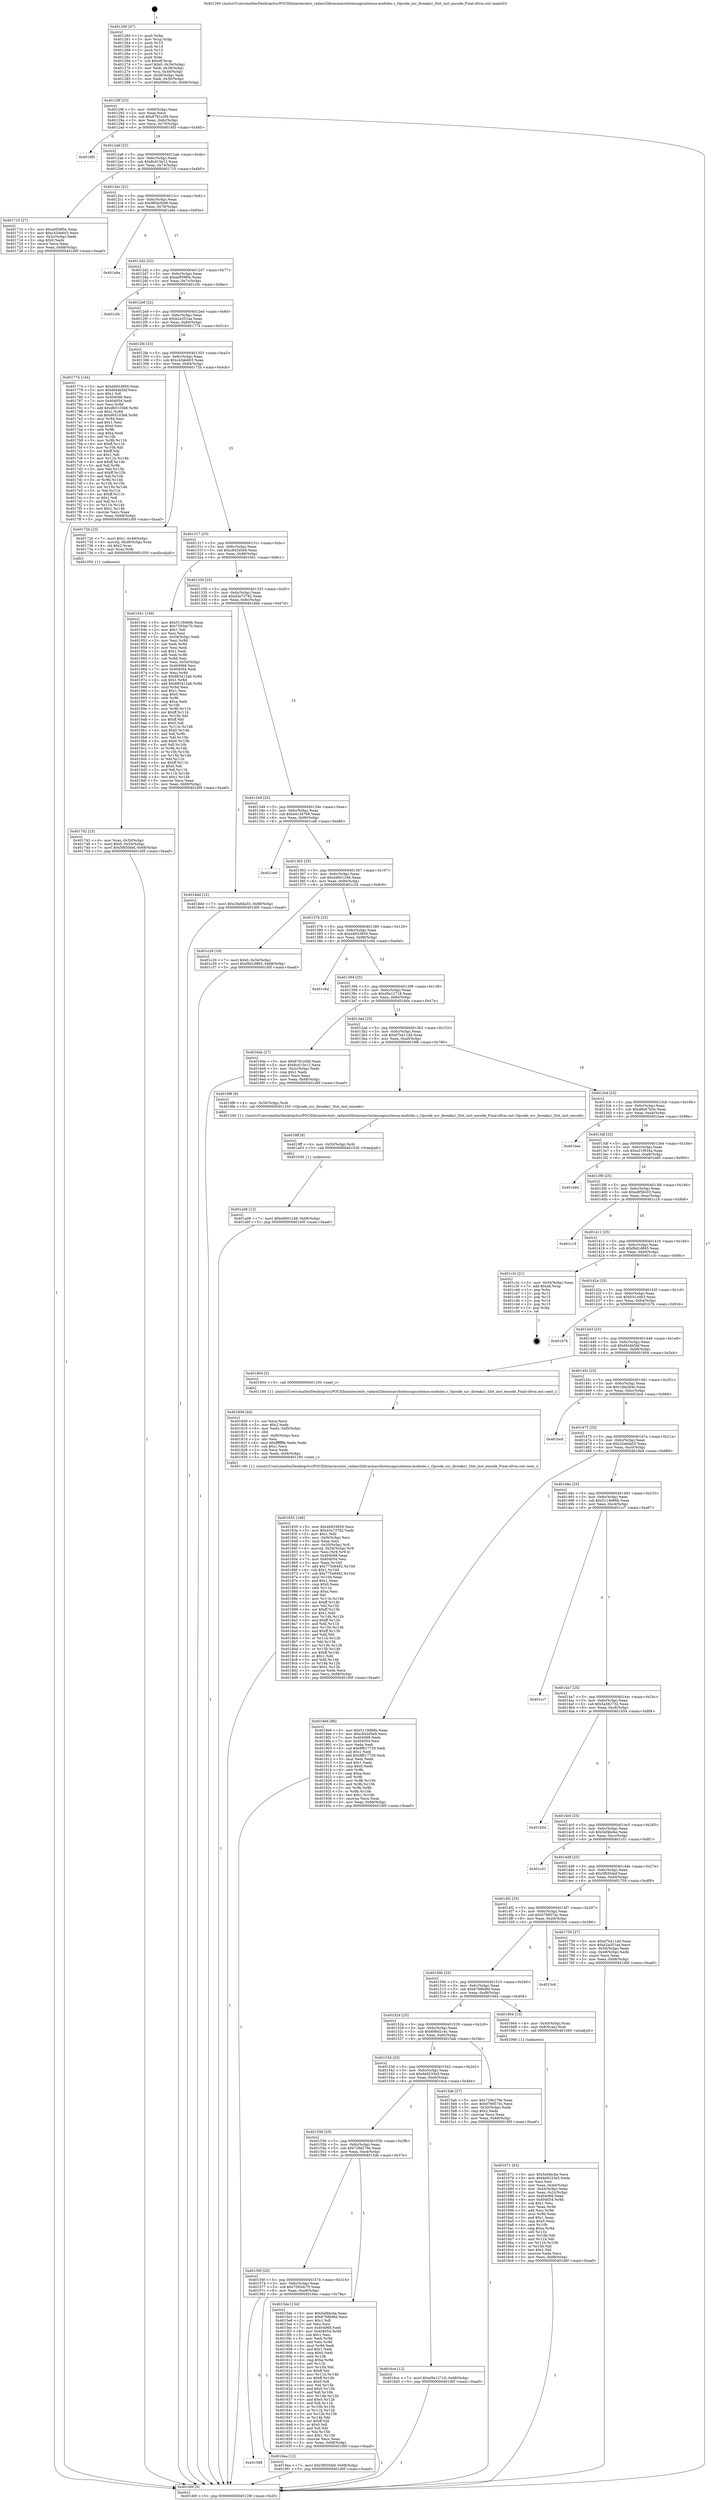 digraph "0x401260" {
  label = "0x401260 (/mnt/c/Users/mathe/Desktop/tcc/POCII/binaries/extr_radare2librasmarchxtensagnuxtensa-modules.c_Opcode_xsr_ibreaka1_Slot_inst_encode_Final-ollvm.out::main(0))"
  labelloc = "t"
  node[shape=record]

  Entry [label="",width=0.3,height=0.3,shape=circle,fillcolor=black,style=filled]
  "0x40128f" [label="{
     0x40128f [23]\l
     | [instrs]\l
     &nbsp;&nbsp;0x40128f \<+3\>: mov -0x68(%rbp),%eax\l
     &nbsp;&nbsp;0x401292 \<+2\>: mov %eax,%ecx\l
     &nbsp;&nbsp;0x401294 \<+6\>: sub $0x8781e3fd,%ecx\l
     &nbsp;&nbsp;0x40129a \<+3\>: mov %eax,-0x6c(%rbp)\l
     &nbsp;&nbsp;0x40129d \<+3\>: mov %ecx,-0x70(%rbp)\l
     &nbsp;&nbsp;0x4012a0 \<+6\>: je 00000000004016f5 \<main+0x495\>\l
  }"]
  "0x4016f5" [label="{
     0x4016f5\l
  }", style=dashed]
  "0x4012a6" [label="{
     0x4012a6 [22]\l
     | [instrs]\l
     &nbsp;&nbsp;0x4012a6 \<+5\>: jmp 00000000004012ab \<main+0x4b\>\l
     &nbsp;&nbsp;0x4012ab \<+3\>: mov -0x6c(%rbp),%eax\l
     &nbsp;&nbsp;0x4012ae \<+5\>: sub $0x8cd15e12,%eax\l
     &nbsp;&nbsp;0x4012b3 \<+3\>: mov %eax,-0x74(%rbp)\l
     &nbsp;&nbsp;0x4012b6 \<+6\>: je 0000000000401710 \<main+0x4b0\>\l
  }"]
  Exit [label="",width=0.3,height=0.3,shape=circle,fillcolor=black,style=filled,peripheries=2]
  "0x401710" [label="{
     0x401710 [27]\l
     | [instrs]\l
     &nbsp;&nbsp;0x401710 \<+5\>: mov $0xa0f39f0e,%eax\l
     &nbsp;&nbsp;0x401715 \<+5\>: mov $0xc43de603,%ecx\l
     &nbsp;&nbsp;0x40171a \<+3\>: mov -0x2c(%rbp),%edx\l
     &nbsp;&nbsp;0x40171d \<+3\>: cmp $0x0,%edx\l
     &nbsp;&nbsp;0x401720 \<+3\>: cmove %ecx,%eax\l
     &nbsp;&nbsp;0x401723 \<+3\>: mov %eax,-0x68(%rbp)\l
     &nbsp;&nbsp;0x401726 \<+5\>: jmp 0000000000401d0f \<main+0xaaf\>\l
  }"]
  "0x4012bc" [label="{
     0x4012bc [22]\l
     | [instrs]\l
     &nbsp;&nbsp;0x4012bc \<+5\>: jmp 00000000004012c1 \<main+0x61\>\l
     &nbsp;&nbsp;0x4012c1 \<+3\>: mov -0x6c(%rbp),%eax\l
     &nbsp;&nbsp;0x4012c4 \<+5\>: sub $0x960a50d8,%eax\l
     &nbsp;&nbsp;0x4012c9 \<+3\>: mov %eax,-0x78(%rbp)\l
     &nbsp;&nbsp;0x4012cc \<+6\>: je 0000000000401a9a \<main+0x83a\>\l
  }"]
  "0x401a08" [label="{
     0x401a08 [12]\l
     | [instrs]\l
     &nbsp;&nbsp;0x401a08 \<+7\>: movl $0xd4601248,-0x68(%rbp)\l
     &nbsp;&nbsp;0x401a0f \<+5\>: jmp 0000000000401d0f \<main+0xaaf\>\l
  }"]
  "0x401a9a" [label="{
     0x401a9a\l
  }", style=dashed]
  "0x4012d2" [label="{
     0x4012d2 [22]\l
     | [instrs]\l
     &nbsp;&nbsp;0x4012d2 \<+5\>: jmp 00000000004012d7 \<main+0x77\>\l
     &nbsp;&nbsp;0x4012d7 \<+3\>: mov -0x6c(%rbp),%eax\l
     &nbsp;&nbsp;0x4012da \<+5\>: sub $0xa0f39f0e,%eax\l
     &nbsp;&nbsp;0x4012df \<+3\>: mov %eax,-0x7c(%rbp)\l
     &nbsp;&nbsp;0x4012e2 \<+6\>: je 0000000000401c0c \<main+0x9ac\>\l
  }"]
  "0x4019ff" [label="{
     0x4019ff [9]\l
     | [instrs]\l
     &nbsp;&nbsp;0x4019ff \<+4\>: mov -0x50(%rbp),%rdi\l
     &nbsp;&nbsp;0x401a03 \<+5\>: call 0000000000401030 \<free@plt\>\l
     | [calls]\l
     &nbsp;&nbsp;0x401030 \{1\} (unknown)\l
  }"]
  "0x401c0c" [label="{
     0x401c0c\l
  }", style=dashed]
  "0x4012e8" [label="{
     0x4012e8 [22]\l
     | [instrs]\l
     &nbsp;&nbsp;0x4012e8 \<+5\>: jmp 00000000004012ed \<main+0x8d\>\l
     &nbsp;&nbsp;0x4012ed \<+3\>: mov -0x6c(%rbp),%eax\l
     &nbsp;&nbsp;0x4012f0 \<+5\>: sub $0xb2a351aa,%eax\l
     &nbsp;&nbsp;0x4012f5 \<+3\>: mov %eax,-0x80(%rbp)\l
     &nbsp;&nbsp;0x4012f8 \<+6\>: je 0000000000401774 \<main+0x514\>\l
  }"]
  "0x401588" [label="{
     0x401588\l
  }", style=dashed]
  "0x401774" [label="{
     0x401774 [144]\l
     | [instrs]\l
     &nbsp;&nbsp;0x401774 \<+5\>: mov $0xd4933859,%eax\l
     &nbsp;&nbsp;0x401779 \<+5\>: mov $0xfd44b5bf,%ecx\l
     &nbsp;&nbsp;0x40177e \<+2\>: mov $0x1,%dl\l
     &nbsp;&nbsp;0x401780 \<+7\>: mov 0x404068,%esi\l
     &nbsp;&nbsp;0x401787 \<+7\>: mov 0x404054,%edi\l
     &nbsp;&nbsp;0x40178e \<+3\>: mov %esi,%r8d\l
     &nbsp;&nbsp;0x401791 \<+7\>: add $0xd65103b6,%r8d\l
     &nbsp;&nbsp;0x401798 \<+4\>: sub $0x1,%r8d\l
     &nbsp;&nbsp;0x40179c \<+7\>: sub $0xd65103b6,%r8d\l
     &nbsp;&nbsp;0x4017a3 \<+4\>: imul %r8d,%esi\l
     &nbsp;&nbsp;0x4017a7 \<+3\>: and $0x1,%esi\l
     &nbsp;&nbsp;0x4017aa \<+3\>: cmp $0x0,%esi\l
     &nbsp;&nbsp;0x4017ad \<+4\>: sete %r9b\l
     &nbsp;&nbsp;0x4017b1 \<+3\>: cmp $0xa,%edi\l
     &nbsp;&nbsp;0x4017b4 \<+4\>: setl %r10b\l
     &nbsp;&nbsp;0x4017b8 \<+3\>: mov %r9b,%r11b\l
     &nbsp;&nbsp;0x4017bb \<+4\>: xor $0xff,%r11b\l
     &nbsp;&nbsp;0x4017bf \<+3\>: mov %r10b,%bl\l
     &nbsp;&nbsp;0x4017c2 \<+3\>: xor $0xff,%bl\l
     &nbsp;&nbsp;0x4017c5 \<+3\>: xor $0x1,%dl\l
     &nbsp;&nbsp;0x4017c8 \<+3\>: mov %r11b,%r14b\l
     &nbsp;&nbsp;0x4017cb \<+4\>: and $0xff,%r14b\l
     &nbsp;&nbsp;0x4017cf \<+3\>: and %dl,%r9b\l
     &nbsp;&nbsp;0x4017d2 \<+3\>: mov %bl,%r15b\l
     &nbsp;&nbsp;0x4017d5 \<+4\>: and $0xff,%r15b\l
     &nbsp;&nbsp;0x4017d9 \<+3\>: and %dl,%r10b\l
     &nbsp;&nbsp;0x4017dc \<+3\>: or %r9b,%r14b\l
     &nbsp;&nbsp;0x4017df \<+3\>: or %r10b,%r15b\l
     &nbsp;&nbsp;0x4017e2 \<+3\>: xor %r15b,%r14b\l
     &nbsp;&nbsp;0x4017e5 \<+3\>: or %bl,%r11b\l
     &nbsp;&nbsp;0x4017e8 \<+4\>: xor $0xff,%r11b\l
     &nbsp;&nbsp;0x4017ec \<+3\>: or $0x1,%dl\l
     &nbsp;&nbsp;0x4017ef \<+3\>: and %dl,%r11b\l
     &nbsp;&nbsp;0x4017f2 \<+3\>: or %r11b,%r14b\l
     &nbsp;&nbsp;0x4017f5 \<+4\>: test $0x1,%r14b\l
     &nbsp;&nbsp;0x4017f9 \<+3\>: cmovne %ecx,%eax\l
     &nbsp;&nbsp;0x4017fc \<+3\>: mov %eax,-0x68(%rbp)\l
     &nbsp;&nbsp;0x4017ff \<+5\>: jmp 0000000000401d0f \<main+0xaaf\>\l
  }"]
  "0x4012fe" [label="{
     0x4012fe [25]\l
     | [instrs]\l
     &nbsp;&nbsp;0x4012fe \<+5\>: jmp 0000000000401303 \<main+0xa3\>\l
     &nbsp;&nbsp;0x401303 \<+3\>: mov -0x6c(%rbp),%eax\l
     &nbsp;&nbsp;0x401306 \<+5\>: sub $0xc43de603,%eax\l
     &nbsp;&nbsp;0x40130b \<+6\>: mov %eax,-0x84(%rbp)\l
     &nbsp;&nbsp;0x401311 \<+6\>: je 000000000040172b \<main+0x4cb\>\l
  }"]
  "0x4019ea" [label="{
     0x4019ea [12]\l
     | [instrs]\l
     &nbsp;&nbsp;0x4019ea \<+7\>: movl $0x5f650def,-0x68(%rbp)\l
     &nbsp;&nbsp;0x4019f1 \<+5\>: jmp 0000000000401d0f \<main+0xaaf\>\l
  }"]
  "0x40172b" [label="{
     0x40172b [23]\l
     | [instrs]\l
     &nbsp;&nbsp;0x40172b \<+7\>: movl $0x1,-0x48(%rbp)\l
     &nbsp;&nbsp;0x401732 \<+4\>: movslq -0x48(%rbp),%rax\l
     &nbsp;&nbsp;0x401736 \<+4\>: shl $0x2,%rax\l
     &nbsp;&nbsp;0x40173a \<+3\>: mov %rax,%rdi\l
     &nbsp;&nbsp;0x40173d \<+5\>: call 0000000000401050 \<malloc@plt\>\l
     | [calls]\l
     &nbsp;&nbsp;0x401050 \{1\} (unknown)\l
  }"]
  "0x401317" [label="{
     0x401317 [25]\l
     | [instrs]\l
     &nbsp;&nbsp;0x401317 \<+5\>: jmp 000000000040131c \<main+0xbc\>\l
     &nbsp;&nbsp;0x40131c \<+3\>: mov -0x6c(%rbp),%eax\l
     &nbsp;&nbsp;0x40131f \<+5\>: sub $0xc842d5e9,%eax\l
     &nbsp;&nbsp;0x401324 \<+6\>: mov %eax,-0x88(%rbp)\l
     &nbsp;&nbsp;0x40132a \<+6\>: je 0000000000401941 \<main+0x6e1\>\l
  }"]
  "0x401835" [label="{
     0x401835 [168]\l
     | [instrs]\l
     &nbsp;&nbsp;0x401835 \<+5\>: mov $0xd4933859,%ecx\l
     &nbsp;&nbsp;0x40183a \<+5\>: mov $0xd3a73782,%edx\l
     &nbsp;&nbsp;0x40183f \<+3\>: mov $0x1,%dil\l
     &nbsp;&nbsp;0x401842 \<+6\>: mov -0xf4(%rbp),%esi\l
     &nbsp;&nbsp;0x401848 \<+3\>: imul %eax,%esi\l
     &nbsp;&nbsp;0x40184b \<+4\>: mov -0x50(%rbp),%r8\l
     &nbsp;&nbsp;0x40184f \<+4\>: movslq -0x54(%rbp),%r9\l
     &nbsp;&nbsp;0x401853 \<+4\>: mov %esi,(%r8,%r9,4)\l
     &nbsp;&nbsp;0x401857 \<+7\>: mov 0x404068,%eax\l
     &nbsp;&nbsp;0x40185e \<+7\>: mov 0x404054,%esi\l
     &nbsp;&nbsp;0x401865 \<+3\>: mov %eax,%r10d\l
     &nbsp;&nbsp;0x401868 \<+7\>: add $0x775e8492,%r10d\l
     &nbsp;&nbsp;0x40186f \<+4\>: sub $0x1,%r10d\l
     &nbsp;&nbsp;0x401873 \<+7\>: sub $0x775e8492,%r10d\l
     &nbsp;&nbsp;0x40187a \<+4\>: imul %r10d,%eax\l
     &nbsp;&nbsp;0x40187e \<+3\>: and $0x1,%eax\l
     &nbsp;&nbsp;0x401881 \<+3\>: cmp $0x0,%eax\l
     &nbsp;&nbsp;0x401884 \<+4\>: sete %r11b\l
     &nbsp;&nbsp;0x401888 \<+3\>: cmp $0xa,%esi\l
     &nbsp;&nbsp;0x40188b \<+3\>: setl %bl\l
     &nbsp;&nbsp;0x40188e \<+3\>: mov %r11b,%r14b\l
     &nbsp;&nbsp;0x401891 \<+4\>: xor $0xff,%r14b\l
     &nbsp;&nbsp;0x401895 \<+3\>: mov %bl,%r15b\l
     &nbsp;&nbsp;0x401898 \<+4\>: xor $0xff,%r15b\l
     &nbsp;&nbsp;0x40189c \<+4\>: xor $0x1,%dil\l
     &nbsp;&nbsp;0x4018a0 \<+3\>: mov %r14b,%r12b\l
     &nbsp;&nbsp;0x4018a3 \<+4\>: and $0xff,%r12b\l
     &nbsp;&nbsp;0x4018a7 \<+3\>: and %dil,%r11b\l
     &nbsp;&nbsp;0x4018aa \<+3\>: mov %r15b,%r13b\l
     &nbsp;&nbsp;0x4018ad \<+4\>: and $0xff,%r13b\l
     &nbsp;&nbsp;0x4018b1 \<+3\>: and %dil,%bl\l
     &nbsp;&nbsp;0x4018b4 \<+3\>: or %r11b,%r12b\l
     &nbsp;&nbsp;0x4018b7 \<+3\>: or %bl,%r13b\l
     &nbsp;&nbsp;0x4018ba \<+3\>: xor %r13b,%r12b\l
     &nbsp;&nbsp;0x4018bd \<+3\>: or %r15b,%r14b\l
     &nbsp;&nbsp;0x4018c0 \<+4\>: xor $0xff,%r14b\l
     &nbsp;&nbsp;0x4018c4 \<+4\>: or $0x1,%dil\l
     &nbsp;&nbsp;0x4018c8 \<+3\>: and %dil,%r14b\l
     &nbsp;&nbsp;0x4018cb \<+3\>: or %r14b,%r12b\l
     &nbsp;&nbsp;0x4018ce \<+4\>: test $0x1,%r12b\l
     &nbsp;&nbsp;0x4018d2 \<+3\>: cmovne %edx,%ecx\l
     &nbsp;&nbsp;0x4018d5 \<+3\>: mov %ecx,-0x68(%rbp)\l
     &nbsp;&nbsp;0x4018d8 \<+5\>: jmp 0000000000401d0f \<main+0xaaf\>\l
  }"]
  "0x401941" [label="{
     0x401941 [169]\l
     | [instrs]\l
     &nbsp;&nbsp;0x401941 \<+5\>: mov $0x5119d66b,%eax\l
     &nbsp;&nbsp;0x401946 \<+5\>: mov $0x7593dc70,%ecx\l
     &nbsp;&nbsp;0x40194b \<+2\>: mov $0x1,%dl\l
     &nbsp;&nbsp;0x40194d \<+2\>: xor %esi,%esi\l
     &nbsp;&nbsp;0x40194f \<+3\>: mov -0x54(%rbp),%edi\l
     &nbsp;&nbsp;0x401952 \<+3\>: mov %esi,%r8d\l
     &nbsp;&nbsp;0x401955 \<+3\>: sub %edi,%r8d\l
     &nbsp;&nbsp;0x401958 \<+2\>: mov %esi,%edi\l
     &nbsp;&nbsp;0x40195a \<+3\>: sub $0x1,%edi\l
     &nbsp;&nbsp;0x40195d \<+3\>: add %edi,%r8d\l
     &nbsp;&nbsp;0x401960 \<+3\>: sub %r8d,%esi\l
     &nbsp;&nbsp;0x401963 \<+3\>: mov %esi,-0x54(%rbp)\l
     &nbsp;&nbsp;0x401966 \<+7\>: mov 0x404068,%esi\l
     &nbsp;&nbsp;0x40196d \<+7\>: mov 0x404054,%edi\l
     &nbsp;&nbsp;0x401974 \<+3\>: mov %esi,%r8d\l
     &nbsp;&nbsp;0x401977 \<+7\>: sub $0x883412a6,%r8d\l
     &nbsp;&nbsp;0x40197e \<+4\>: sub $0x1,%r8d\l
     &nbsp;&nbsp;0x401982 \<+7\>: add $0x883412a6,%r8d\l
     &nbsp;&nbsp;0x401989 \<+4\>: imul %r8d,%esi\l
     &nbsp;&nbsp;0x40198d \<+3\>: and $0x1,%esi\l
     &nbsp;&nbsp;0x401990 \<+3\>: cmp $0x0,%esi\l
     &nbsp;&nbsp;0x401993 \<+4\>: sete %r9b\l
     &nbsp;&nbsp;0x401997 \<+3\>: cmp $0xa,%edi\l
     &nbsp;&nbsp;0x40199a \<+4\>: setl %r10b\l
     &nbsp;&nbsp;0x40199e \<+3\>: mov %r9b,%r11b\l
     &nbsp;&nbsp;0x4019a1 \<+4\>: xor $0xff,%r11b\l
     &nbsp;&nbsp;0x4019a5 \<+3\>: mov %r10b,%bl\l
     &nbsp;&nbsp;0x4019a8 \<+3\>: xor $0xff,%bl\l
     &nbsp;&nbsp;0x4019ab \<+3\>: xor $0x0,%dl\l
     &nbsp;&nbsp;0x4019ae \<+3\>: mov %r11b,%r14b\l
     &nbsp;&nbsp;0x4019b1 \<+4\>: and $0x0,%r14b\l
     &nbsp;&nbsp;0x4019b5 \<+3\>: and %dl,%r9b\l
     &nbsp;&nbsp;0x4019b8 \<+3\>: mov %bl,%r15b\l
     &nbsp;&nbsp;0x4019bb \<+4\>: and $0x0,%r15b\l
     &nbsp;&nbsp;0x4019bf \<+3\>: and %dl,%r10b\l
     &nbsp;&nbsp;0x4019c2 \<+3\>: or %r9b,%r14b\l
     &nbsp;&nbsp;0x4019c5 \<+3\>: or %r10b,%r15b\l
     &nbsp;&nbsp;0x4019c8 \<+3\>: xor %r15b,%r14b\l
     &nbsp;&nbsp;0x4019cb \<+3\>: or %bl,%r11b\l
     &nbsp;&nbsp;0x4019ce \<+4\>: xor $0xff,%r11b\l
     &nbsp;&nbsp;0x4019d2 \<+3\>: or $0x0,%dl\l
     &nbsp;&nbsp;0x4019d5 \<+3\>: and %dl,%r11b\l
     &nbsp;&nbsp;0x4019d8 \<+3\>: or %r11b,%r14b\l
     &nbsp;&nbsp;0x4019db \<+4\>: test $0x1,%r14b\l
     &nbsp;&nbsp;0x4019df \<+3\>: cmovne %ecx,%eax\l
     &nbsp;&nbsp;0x4019e2 \<+3\>: mov %eax,-0x68(%rbp)\l
     &nbsp;&nbsp;0x4019e5 \<+5\>: jmp 0000000000401d0f \<main+0xaaf\>\l
  }"]
  "0x401330" [label="{
     0x401330 [25]\l
     | [instrs]\l
     &nbsp;&nbsp;0x401330 \<+5\>: jmp 0000000000401335 \<main+0xd5\>\l
     &nbsp;&nbsp;0x401335 \<+3\>: mov -0x6c(%rbp),%eax\l
     &nbsp;&nbsp;0x401338 \<+5\>: sub $0xd3a73782,%eax\l
     &nbsp;&nbsp;0x40133d \<+6\>: mov %eax,-0x8c(%rbp)\l
     &nbsp;&nbsp;0x401343 \<+6\>: je 00000000004018dd \<main+0x67d\>\l
  }"]
  "0x401809" [label="{
     0x401809 [44]\l
     | [instrs]\l
     &nbsp;&nbsp;0x401809 \<+2\>: xor %ecx,%ecx\l
     &nbsp;&nbsp;0x40180b \<+5\>: mov $0x2,%edx\l
     &nbsp;&nbsp;0x401810 \<+6\>: mov %edx,-0xf0(%rbp)\l
     &nbsp;&nbsp;0x401816 \<+1\>: cltd\l
     &nbsp;&nbsp;0x401817 \<+6\>: mov -0xf0(%rbp),%esi\l
     &nbsp;&nbsp;0x40181d \<+2\>: idiv %esi\l
     &nbsp;&nbsp;0x40181f \<+6\>: imul $0xfffffffe,%edx,%edx\l
     &nbsp;&nbsp;0x401825 \<+3\>: sub $0x1,%ecx\l
     &nbsp;&nbsp;0x401828 \<+2\>: sub %ecx,%edx\l
     &nbsp;&nbsp;0x40182a \<+6\>: mov %edx,-0xf4(%rbp)\l
     &nbsp;&nbsp;0x401830 \<+5\>: call 0000000000401160 \<next_i\>\l
     | [calls]\l
     &nbsp;&nbsp;0x401160 \{1\} (/mnt/c/Users/mathe/Desktop/tcc/POCII/binaries/extr_radare2librasmarchxtensagnuxtensa-modules.c_Opcode_xsr_ibreaka1_Slot_inst_encode_Final-ollvm.out::next_i)\l
  }"]
  "0x4018dd" [label="{
     0x4018dd [12]\l
     | [instrs]\l
     &nbsp;&nbsp;0x4018dd \<+7\>: movl $0x20a6da55,-0x68(%rbp)\l
     &nbsp;&nbsp;0x4018e4 \<+5\>: jmp 0000000000401d0f \<main+0xaaf\>\l
  }"]
  "0x401349" [label="{
     0x401349 [25]\l
     | [instrs]\l
     &nbsp;&nbsp;0x401349 \<+5\>: jmp 000000000040134e \<main+0xee\>\l
     &nbsp;&nbsp;0x40134e \<+3\>: mov -0x6c(%rbp),%eax\l
     &nbsp;&nbsp;0x401351 \<+5\>: sub $0xd4104768,%eax\l
     &nbsp;&nbsp;0x401356 \<+6\>: mov %eax,-0x90(%rbp)\l
     &nbsp;&nbsp;0x40135c \<+6\>: je 0000000000401ce6 \<main+0xa86\>\l
  }"]
  "0x401742" [label="{
     0x401742 [23]\l
     | [instrs]\l
     &nbsp;&nbsp;0x401742 \<+4\>: mov %rax,-0x50(%rbp)\l
     &nbsp;&nbsp;0x401746 \<+7\>: movl $0x0,-0x54(%rbp)\l
     &nbsp;&nbsp;0x40174d \<+7\>: movl $0x5f650def,-0x68(%rbp)\l
     &nbsp;&nbsp;0x401754 \<+5\>: jmp 0000000000401d0f \<main+0xaaf\>\l
  }"]
  "0x401ce6" [label="{
     0x401ce6\l
  }", style=dashed]
  "0x401362" [label="{
     0x401362 [25]\l
     | [instrs]\l
     &nbsp;&nbsp;0x401362 \<+5\>: jmp 0000000000401367 \<main+0x107\>\l
     &nbsp;&nbsp;0x401367 \<+3\>: mov -0x6c(%rbp),%eax\l
     &nbsp;&nbsp;0x40136a \<+5\>: sub $0xd4601248,%eax\l
     &nbsp;&nbsp;0x40136f \<+6\>: mov %eax,-0x94(%rbp)\l
     &nbsp;&nbsp;0x401375 \<+6\>: je 0000000000401c29 \<main+0x9c9\>\l
  }"]
  "0x401671" [label="{
     0x401671 [93]\l
     | [instrs]\l
     &nbsp;&nbsp;0x401671 \<+5\>: mov $0x5ef4bcbe,%ecx\l
     &nbsp;&nbsp;0x401676 \<+5\>: mov $0x6e9233e5,%edx\l
     &nbsp;&nbsp;0x40167b \<+2\>: xor %esi,%esi\l
     &nbsp;&nbsp;0x40167d \<+3\>: mov %eax,-0x44(%rbp)\l
     &nbsp;&nbsp;0x401680 \<+3\>: mov -0x44(%rbp),%eax\l
     &nbsp;&nbsp;0x401683 \<+3\>: mov %eax,-0x2c(%rbp)\l
     &nbsp;&nbsp;0x401686 \<+7\>: mov 0x404068,%eax\l
     &nbsp;&nbsp;0x40168d \<+8\>: mov 0x404054,%r8d\l
     &nbsp;&nbsp;0x401695 \<+3\>: sub $0x1,%esi\l
     &nbsp;&nbsp;0x401698 \<+3\>: mov %eax,%r9d\l
     &nbsp;&nbsp;0x40169b \<+3\>: add %esi,%r9d\l
     &nbsp;&nbsp;0x40169e \<+4\>: imul %r9d,%eax\l
     &nbsp;&nbsp;0x4016a2 \<+3\>: and $0x1,%eax\l
     &nbsp;&nbsp;0x4016a5 \<+3\>: cmp $0x0,%eax\l
     &nbsp;&nbsp;0x4016a8 \<+4\>: sete %r10b\l
     &nbsp;&nbsp;0x4016ac \<+4\>: cmp $0xa,%r8d\l
     &nbsp;&nbsp;0x4016b0 \<+4\>: setl %r11b\l
     &nbsp;&nbsp;0x4016b4 \<+3\>: mov %r10b,%bl\l
     &nbsp;&nbsp;0x4016b7 \<+3\>: and %r11b,%bl\l
     &nbsp;&nbsp;0x4016ba \<+3\>: xor %r11b,%r10b\l
     &nbsp;&nbsp;0x4016bd \<+3\>: or %r10b,%bl\l
     &nbsp;&nbsp;0x4016c0 \<+3\>: test $0x1,%bl\l
     &nbsp;&nbsp;0x4016c3 \<+3\>: cmovne %edx,%ecx\l
     &nbsp;&nbsp;0x4016c6 \<+3\>: mov %ecx,-0x68(%rbp)\l
     &nbsp;&nbsp;0x4016c9 \<+5\>: jmp 0000000000401d0f \<main+0xaaf\>\l
  }"]
  "0x401c29" [label="{
     0x401c29 [19]\l
     | [instrs]\l
     &nbsp;&nbsp;0x401c29 \<+7\>: movl $0x0,-0x34(%rbp)\l
     &nbsp;&nbsp;0x401c30 \<+7\>: movl $0xf9d1d865,-0x68(%rbp)\l
     &nbsp;&nbsp;0x401c37 \<+5\>: jmp 0000000000401d0f \<main+0xaaf\>\l
  }"]
  "0x40137b" [label="{
     0x40137b [25]\l
     | [instrs]\l
     &nbsp;&nbsp;0x40137b \<+5\>: jmp 0000000000401380 \<main+0x120\>\l
     &nbsp;&nbsp;0x401380 \<+3\>: mov -0x6c(%rbp),%eax\l
     &nbsp;&nbsp;0x401383 \<+5\>: sub $0xd4933859,%eax\l
     &nbsp;&nbsp;0x401388 \<+6\>: mov %eax,-0x98(%rbp)\l
     &nbsp;&nbsp;0x40138e \<+6\>: je 0000000000401c6d \<main+0xa0d\>\l
  }"]
  "0x40156f" [label="{
     0x40156f [25]\l
     | [instrs]\l
     &nbsp;&nbsp;0x40156f \<+5\>: jmp 0000000000401574 \<main+0x314\>\l
     &nbsp;&nbsp;0x401574 \<+3\>: mov -0x6c(%rbp),%eax\l
     &nbsp;&nbsp;0x401577 \<+5\>: sub $0x7593dc70,%eax\l
     &nbsp;&nbsp;0x40157c \<+6\>: mov %eax,-0xe8(%rbp)\l
     &nbsp;&nbsp;0x401582 \<+6\>: je 00000000004019ea \<main+0x78a\>\l
  }"]
  "0x401c6d" [label="{
     0x401c6d\l
  }", style=dashed]
  "0x401394" [label="{
     0x401394 [25]\l
     | [instrs]\l
     &nbsp;&nbsp;0x401394 \<+5\>: jmp 0000000000401399 \<main+0x139\>\l
     &nbsp;&nbsp;0x401399 \<+3\>: mov -0x6c(%rbp),%eax\l
     &nbsp;&nbsp;0x40139c \<+5\>: sub $0xd5e12718,%eax\l
     &nbsp;&nbsp;0x4013a1 \<+6\>: mov %eax,-0x9c(%rbp)\l
     &nbsp;&nbsp;0x4013a7 \<+6\>: je 00000000004016da \<main+0x47a\>\l
  }"]
  "0x4015de" [label="{
     0x4015de [134]\l
     | [instrs]\l
     &nbsp;&nbsp;0x4015de \<+5\>: mov $0x5ef4bcbe,%eax\l
     &nbsp;&nbsp;0x4015e3 \<+5\>: mov $0x6788b9fd,%ecx\l
     &nbsp;&nbsp;0x4015e8 \<+2\>: mov $0x1,%dl\l
     &nbsp;&nbsp;0x4015ea \<+2\>: xor %esi,%esi\l
     &nbsp;&nbsp;0x4015ec \<+7\>: mov 0x404068,%edi\l
     &nbsp;&nbsp;0x4015f3 \<+8\>: mov 0x404054,%r8d\l
     &nbsp;&nbsp;0x4015fb \<+3\>: sub $0x1,%esi\l
     &nbsp;&nbsp;0x4015fe \<+3\>: mov %edi,%r9d\l
     &nbsp;&nbsp;0x401601 \<+3\>: add %esi,%r9d\l
     &nbsp;&nbsp;0x401604 \<+4\>: imul %r9d,%edi\l
     &nbsp;&nbsp;0x401608 \<+3\>: and $0x1,%edi\l
     &nbsp;&nbsp;0x40160b \<+3\>: cmp $0x0,%edi\l
     &nbsp;&nbsp;0x40160e \<+4\>: sete %r10b\l
     &nbsp;&nbsp;0x401612 \<+4\>: cmp $0xa,%r8d\l
     &nbsp;&nbsp;0x401616 \<+4\>: setl %r11b\l
     &nbsp;&nbsp;0x40161a \<+3\>: mov %r10b,%bl\l
     &nbsp;&nbsp;0x40161d \<+3\>: xor $0xff,%bl\l
     &nbsp;&nbsp;0x401620 \<+3\>: mov %r11b,%r14b\l
     &nbsp;&nbsp;0x401623 \<+4\>: xor $0xff,%r14b\l
     &nbsp;&nbsp;0x401627 \<+3\>: xor $0x0,%dl\l
     &nbsp;&nbsp;0x40162a \<+3\>: mov %bl,%r15b\l
     &nbsp;&nbsp;0x40162d \<+4\>: and $0x0,%r15b\l
     &nbsp;&nbsp;0x401631 \<+3\>: and %dl,%r10b\l
     &nbsp;&nbsp;0x401634 \<+3\>: mov %r14b,%r12b\l
     &nbsp;&nbsp;0x401637 \<+4\>: and $0x0,%r12b\l
     &nbsp;&nbsp;0x40163b \<+3\>: and %dl,%r11b\l
     &nbsp;&nbsp;0x40163e \<+3\>: or %r10b,%r15b\l
     &nbsp;&nbsp;0x401641 \<+3\>: or %r11b,%r12b\l
     &nbsp;&nbsp;0x401644 \<+3\>: xor %r12b,%r15b\l
     &nbsp;&nbsp;0x401647 \<+3\>: or %r14b,%bl\l
     &nbsp;&nbsp;0x40164a \<+3\>: xor $0xff,%bl\l
     &nbsp;&nbsp;0x40164d \<+3\>: or $0x0,%dl\l
     &nbsp;&nbsp;0x401650 \<+2\>: and %dl,%bl\l
     &nbsp;&nbsp;0x401652 \<+3\>: or %bl,%r15b\l
     &nbsp;&nbsp;0x401655 \<+4\>: test $0x1,%r15b\l
     &nbsp;&nbsp;0x401659 \<+3\>: cmovne %ecx,%eax\l
     &nbsp;&nbsp;0x40165c \<+3\>: mov %eax,-0x68(%rbp)\l
     &nbsp;&nbsp;0x40165f \<+5\>: jmp 0000000000401d0f \<main+0xaaf\>\l
  }"]
  "0x4016da" [label="{
     0x4016da [27]\l
     | [instrs]\l
     &nbsp;&nbsp;0x4016da \<+5\>: mov $0x8781e3fd,%eax\l
     &nbsp;&nbsp;0x4016df \<+5\>: mov $0x8cd15e12,%ecx\l
     &nbsp;&nbsp;0x4016e4 \<+3\>: mov -0x2c(%rbp),%edx\l
     &nbsp;&nbsp;0x4016e7 \<+3\>: cmp $0x1,%edx\l
     &nbsp;&nbsp;0x4016ea \<+3\>: cmovl %ecx,%eax\l
     &nbsp;&nbsp;0x4016ed \<+3\>: mov %eax,-0x68(%rbp)\l
     &nbsp;&nbsp;0x4016f0 \<+5\>: jmp 0000000000401d0f \<main+0xaaf\>\l
  }"]
  "0x4013ad" [label="{
     0x4013ad [25]\l
     | [instrs]\l
     &nbsp;&nbsp;0x4013ad \<+5\>: jmp 00000000004013b2 \<main+0x152\>\l
     &nbsp;&nbsp;0x4013b2 \<+3\>: mov -0x6c(%rbp),%eax\l
     &nbsp;&nbsp;0x4013b5 \<+5\>: sub $0xd7b411dd,%eax\l
     &nbsp;&nbsp;0x4013ba \<+6\>: mov %eax,-0xa0(%rbp)\l
     &nbsp;&nbsp;0x4013c0 \<+6\>: je 00000000004019f6 \<main+0x796\>\l
  }"]
  "0x401556" [label="{
     0x401556 [25]\l
     | [instrs]\l
     &nbsp;&nbsp;0x401556 \<+5\>: jmp 000000000040155b \<main+0x2fb\>\l
     &nbsp;&nbsp;0x40155b \<+3\>: mov -0x6c(%rbp),%eax\l
     &nbsp;&nbsp;0x40155e \<+5\>: sub $0x729e279e,%eax\l
     &nbsp;&nbsp;0x401563 \<+6\>: mov %eax,-0xe4(%rbp)\l
     &nbsp;&nbsp;0x401569 \<+6\>: je 00000000004015de \<main+0x37e\>\l
  }"]
  "0x4019f6" [label="{
     0x4019f6 [9]\l
     | [instrs]\l
     &nbsp;&nbsp;0x4019f6 \<+4\>: mov -0x50(%rbp),%rdi\l
     &nbsp;&nbsp;0x4019fa \<+5\>: call 0000000000401240 \<Opcode_xsr_ibreaka1_Slot_inst_encode\>\l
     | [calls]\l
     &nbsp;&nbsp;0x401240 \{1\} (/mnt/c/Users/mathe/Desktop/tcc/POCII/binaries/extr_radare2librasmarchxtensagnuxtensa-modules.c_Opcode_xsr_ibreaka1_Slot_inst_encode_Final-ollvm.out::Opcode_xsr_ibreaka1_Slot_inst_encode)\l
  }"]
  "0x4013c6" [label="{
     0x4013c6 [25]\l
     | [instrs]\l
     &nbsp;&nbsp;0x4013c6 \<+5\>: jmp 00000000004013cb \<main+0x16b\>\l
     &nbsp;&nbsp;0x4013cb \<+3\>: mov -0x6c(%rbp),%eax\l
     &nbsp;&nbsp;0x4013ce \<+5\>: sub $0xd8a67b3e,%eax\l
     &nbsp;&nbsp;0x4013d3 \<+6\>: mov %eax,-0xa4(%rbp)\l
     &nbsp;&nbsp;0x4013d9 \<+6\>: je 0000000000401bee \<main+0x98e\>\l
  }"]
  "0x4016ce" [label="{
     0x4016ce [12]\l
     | [instrs]\l
     &nbsp;&nbsp;0x4016ce \<+7\>: movl $0xd5e12718,-0x68(%rbp)\l
     &nbsp;&nbsp;0x4016d5 \<+5\>: jmp 0000000000401d0f \<main+0xaaf\>\l
  }"]
  "0x401bee" [label="{
     0x401bee\l
  }", style=dashed]
  "0x4013df" [label="{
     0x4013df [25]\l
     | [instrs]\l
     &nbsp;&nbsp;0x4013df \<+5\>: jmp 00000000004013e4 \<main+0x184\>\l
     &nbsp;&nbsp;0x4013e4 \<+3\>: mov -0x6c(%rbp),%eax\l
     &nbsp;&nbsp;0x4013e7 \<+5\>: sub $0xe21f934a,%eax\l
     &nbsp;&nbsp;0x4013ec \<+6\>: mov %eax,-0xa8(%rbp)\l
     &nbsp;&nbsp;0x4013f2 \<+6\>: je 0000000000401b60 \<main+0x900\>\l
  }"]
  "0x401260" [label="{
     0x401260 [47]\l
     | [instrs]\l
     &nbsp;&nbsp;0x401260 \<+1\>: push %rbp\l
     &nbsp;&nbsp;0x401261 \<+3\>: mov %rsp,%rbp\l
     &nbsp;&nbsp;0x401264 \<+2\>: push %r15\l
     &nbsp;&nbsp;0x401266 \<+2\>: push %r14\l
     &nbsp;&nbsp;0x401268 \<+2\>: push %r13\l
     &nbsp;&nbsp;0x40126a \<+2\>: push %r12\l
     &nbsp;&nbsp;0x40126c \<+1\>: push %rbx\l
     &nbsp;&nbsp;0x40126d \<+7\>: sub $0xe8,%rsp\l
     &nbsp;&nbsp;0x401274 \<+7\>: movl $0x0,-0x34(%rbp)\l
     &nbsp;&nbsp;0x40127b \<+3\>: mov %edi,-0x38(%rbp)\l
     &nbsp;&nbsp;0x40127e \<+4\>: mov %rsi,-0x40(%rbp)\l
     &nbsp;&nbsp;0x401282 \<+3\>: mov -0x38(%rbp),%edi\l
     &nbsp;&nbsp;0x401285 \<+3\>: mov %edi,-0x30(%rbp)\l
     &nbsp;&nbsp;0x401288 \<+7\>: movl $0x69bd1c4c,-0x68(%rbp)\l
  }"]
  "0x401b60" [label="{
     0x401b60\l
  }", style=dashed]
  "0x4013f8" [label="{
     0x4013f8 [25]\l
     | [instrs]\l
     &nbsp;&nbsp;0x4013f8 \<+5\>: jmp 00000000004013fd \<main+0x19d\>\l
     &nbsp;&nbsp;0x4013fd \<+3\>: mov -0x6c(%rbp),%eax\l
     &nbsp;&nbsp;0x401400 \<+5\>: sub $0xe8f56c03,%eax\l
     &nbsp;&nbsp;0x401405 \<+6\>: mov %eax,-0xac(%rbp)\l
     &nbsp;&nbsp;0x40140b \<+6\>: je 0000000000401c18 \<main+0x9b8\>\l
  }"]
  "0x401d0f" [label="{
     0x401d0f [5]\l
     | [instrs]\l
     &nbsp;&nbsp;0x401d0f \<+5\>: jmp 000000000040128f \<main+0x2f\>\l
  }"]
  "0x401c18" [label="{
     0x401c18\l
  }", style=dashed]
  "0x401411" [label="{
     0x401411 [25]\l
     | [instrs]\l
     &nbsp;&nbsp;0x401411 \<+5\>: jmp 0000000000401416 \<main+0x1b6\>\l
     &nbsp;&nbsp;0x401416 \<+3\>: mov -0x6c(%rbp),%eax\l
     &nbsp;&nbsp;0x401419 \<+5\>: sub $0xf9d1d865,%eax\l
     &nbsp;&nbsp;0x40141e \<+6\>: mov %eax,-0xb0(%rbp)\l
     &nbsp;&nbsp;0x401424 \<+6\>: je 0000000000401c3c \<main+0x9dc\>\l
  }"]
  "0x40153d" [label="{
     0x40153d [25]\l
     | [instrs]\l
     &nbsp;&nbsp;0x40153d \<+5\>: jmp 0000000000401542 \<main+0x2e2\>\l
     &nbsp;&nbsp;0x401542 \<+3\>: mov -0x6c(%rbp),%eax\l
     &nbsp;&nbsp;0x401545 \<+5\>: sub $0x6e9233e5,%eax\l
     &nbsp;&nbsp;0x40154a \<+6\>: mov %eax,-0xe0(%rbp)\l
     &nbsp;&nbsp;0x401550 \<+6\>: je 00000000004016ce \<main+0x46e\>\l
  }"]
  "0x401c3c" [label="{
     0x401c3c [21]\l
     | [instrs]\l
     &nbsp;&nbsp;0x401c3c \<+3\>: mov -0x34(%rbp),%eax\l
     &nbsp;&nbsp;0x401c3f \<+7\>: add $0xe8,%rsp\l
     &nbsp;&nbsp;0x401c46 \<+1\>: pop %rbx\l
     &nbsp;&nbsp;0x401c47 \<+2\>: pop %r12\l
     &nbsp;&nbsp;0x401c49 \<+2\>: pop %r13\l
     &nbsp;&nbsp;0x401c4b \<+2\>: pop %r14\l
     &nbsp;&nbsp;0x401c4d \<+2\>: pop %r15\l
     &nbsp;&nbsp;0x401c4f \<+1\>: pop %rbp\l
     &nbsp;&nbsp;0x401c50 \<+1\>: ret\l
  }"]
  "0x40142a" [label="{
     0x40142a [25]\l
     | [instrs]\l
     &nbsp;&nbsp;0x40142a \<+5\>: jmp 000000000040142f \<main+0x1cf\>\l
     &nbsp;&nbsp;0x40142f \<+3\>: mov -0x6c(%rbp),%eax\l
     &nbsp;&nbsp;0x401432 \<+5\>: sub $0xfc41e463,%eax\l
     &nbsp;&nbsp;0x401437 \<+6\>: mov %eax,-0xb4(%rbp)\l
     &nbsp;&nbsp;0x40143d \<+6\>: je 0000000000401b7b \<main+0x91b\>\l
  }"]
  "0x4015ab" [label="{
     0x4015ab [27]\l
     | [instrs]\l
     &nbsp;&nbsp;0x4015ab \<+5\>: mov $0x729e279e,%eax\l
     &nbsp;&nbsp;0x4015b0 \<+5\>: mov $0x676857dc,%ecx\l
     &nbsp;&nbsp;0x4015b5 \<+3\>: mov -0x30(%rbp),%edx\l
     &nbsp;&nbsp;0x4015b8 \<+3\>: cmp $0x2,%edx\l
     &nbsp;&nbsp;0x4015bb \<+3\>: cmovne %ecx,%eax\l
     &nbsp;&nbsp;0x4015be \<+3\>: mov %eax,-0x68(%rbp)\l
     &nbsp;&nbsp;0x4015c1 \<+5\>: jmp 0000000000401d0f \<main+0xaaf\>\l
  }"]
  "0x401b7b" [label="{
     0x401b7b\l
  }", style=dashed]
  "0x401443" [label="{
     0x401443 [25]\l
     | [instrs]\l
     &nbsp;&nbsp;0x401443 \<+5\>: jmp 0000000000401448 \<main+0x1e8\>\l
     &nbsp;&nbsp;0x401448 \<+3\>: mov -0x6c(%rbp),%eax\l
     &nbsp;&nbsp;0x40144b \<+5\>: sub $0xfd44b5bf,%eax\l
     &nbsp;&nbsp;0x401450 \<+6\>: mov %eax,-0xb8(%rbp)\l
     &nbsp;&nbsp;0x401456 \<+6\>: je 0000000000401804 \<main+0x5a4\>\l
  }"]
  "0x401524" [label="{
     0x401524 [25]\l
     | [instrs]\l
     &nbsp;&nbsp;0x401524 \<+5\>: jmp 0000000000401529 \<main+0x2c9\>\l
     &nbsp;&nbsp;0x401529 \<+3\>: mov -0x6c(%rbp),%eax\l
     &nbsp;&nbsp;0x40152c \<+5\>: sub $0x69bd1c4c,%eax\l
     &nbsp;&nbsp;0x401531 \<+6\>: mov %eax,-0xdc(%rbp)\l
     &nbsp;&nbsp;0x401537 \<+6\>: je 00000000004015ab \<main+0x34b\>\l
  }"]
  "0x401804" [label="{
     0x401804 [5]\l
     | [instrs]\l
     &nbsp;&nbsp;0x401804 \<+5\>: call 0000000000401160 \<next_i\>\l
     | [calls]\l
     &nbsp;&nbsp;0x401160 \{1\} (/mnt/c/Users/mathe/Desktop/tcc/POCII/binaries/extr_radare2librasmarchxtensagnuxtensa-modules.c_Opcode_xsr_ibreaka1_Slot_inst_encode_Final-ollvm.out::next_i)\l
  }"]
  "0x40145c" [label="{
     0x40145c [25]\l
     | [instrs]\l
     &nbsp;&nbsp;0x40145c \<+5\>: jmp 0000000000401461 \<main+0x201\>\l
     &nbsp;&nbsp;0x401461 \<+3\>: mov -0x6c(%rbp),%eax\l
     &nbsp;&nbsp;0x401464 \<+5\>: sub $0x1fda264e,%eax\l
     &nbsp;&nbsp;0x401469 \<+6\>: mov %eax,-0xbc(%rbp)\l
     &nbsp;&nbsp;0x40146f \<+6\>: je 0000000000401bcd \<main+0x96d\>\l
  }"]
  "0x401664" [label="{
     0x401664 [13]\l
     | [instrs]\l
     &nbsp;&nbsp;0x401664 \<+4\>: mov -0x40(%rbp),%rax\l
     &nbsp;&nbsp;0x401668 \<+4\>: mov 0x8(%rax),%rdi\l
     &nbsp;&nbsp;0x40166c \<+5\>: call 0000000000401060 \<atoi@plt\>\l
     | [calls]\l
     &nbsp;&nbsp;0x401060 \{1\} (unknown)\l
  }"]
  "0x401bcd" [label="{
     0x401bcd\l
  }", style=dashed]
  "0x401475" [label="{
     0x401475 [25]\l
     | [instrs]\l
     &nbsp;&nbsp;0x401475 \<+5\>: jmp 000000000040147a \<main+0x21a\>\l
     &nbsp;&nbsp;0x40147a \<+3\>: mov -0x6c(%rbp),%eax\l
     &nbsp;&nbsp;0x40147d \<+5\>: sub $0x20a6da55,%eax\l
     &nbsp;&nbsp;0x401482 \<+6\>: mov %eax,-0xc0(%rbp)\l
     &nbsp;&nbsp;0x401488 \<+6\>: je 00000000004018e9 \<main+0x689\>\l
  }"]
  "0x40150b" [label="{
     0x40150b [25]\l
     | [instrs]\l
     &nbsp;&nbsp;0x40150b \<+5\>: jmp 0000000000401510 \<main+0x2b0\>\l
     &nbsp;&nbsp;0x401510 \<+3\>: mov -0x6c(%rbp),%eax\l
     &nbsp;&nbsp;0x401513 \<+5\>: sub $0x6788b9fd,%eax\l
     &nbsp;&nbsp;0x401518 \<+6\>: mov %eax,-0xd8(%rbp)\l
     &nbsp;&nbsp;0x40151e \<+6\>: je 0000000000401664 \<main+0x404\>\l
  }"]
  "0x4018e9" [label="{
     0x4018e9 [88]\l
     | [instrs]\l
     &nbsp;&nbsp;0x4018e9 \<+5\>: mov $0x5119d66b,%eax\l
     &nbsp;&nbsp;0x4018ee \<+5\>: mov $0xc842d5e9,%ecx\l
     &nbsp;&nbsp;0x4018f3 \<+7\>: mov 0x404068,%edx\l
     &nbsp;&nbsp;0x4018fa \<+7\>: mov 0x404054,%esi\l
     &nbsp;&nbsp;0x401901 \<+2\>: mov %edx,%edi\l
     &nbsp;&nbsp;0x401903 \<+6\>: sub $0x9f617729,%edi\l
     &nbsp;&nbsp;0x401909 \<+3\>: sub $0x1,%edi\l
     &nbsp;&nbsp;0x40190c \<+6\>: add $0x9f617729,%edi\l
     &nbsp;&nbsp;0x401912 \<+3\>: imul %edi,%edx\l
     &nbsp;&nbsp;0x401915 \<+3\>: and $0x1,%edx\l
     &nbsp;&nbsp;0x401918 \<+3\>: cmp $0x0,%edx\l
     &nbsp;&nbsp;0x40191b \<+4\>: sete %r8b\l
     &nbsp;&nbsp;0x40191f \<+3\>: cmp $0xa,%esi\l
     &nbsp;&nbsp;0x401922 \<+4\>: setl %r9b\l
     &nbsp;&nbsp;0x401926 \<+3\>: mov %r8b,%r10b\l
     &nbsp;&nbsp;0x401929 \<+3\>: and %r9b,%r10b\l
     &nbsp;&nbsp;0x40192c \<+3\>: xor %r9b,%r8b\l
     &nbsp;&nbsp;0x40192f \<+3\>: or %r8b,%r10b\l
     &nbsp;&nbsp;0x401932 \<+4\>: test $0x1,%r10b\l
     &nbsp;&nbsp;0x401936 \<+3\>: cmovne %ecx,%eax\l
     &nbsp;&nbsp;0x401939 \<+3\>: mov %eax,-0x68(%rbp)\l
     &nbsp;&nbsp;0x40193c \<+5\>: jmp 0000000000401d0f \<main+0xaaf\>\l
  }"]
  "0x40148e" [label="{
     0x40148e [25]\l
     | [instrs]\l
     &nbsp;&nbsp;0x40148e \<+5\>: jmp 0000000000401493 \<main+0x233\>\l
     &nbsp;&nbsp;0x401493 \<+3\>: mov -0x6c(%rbp),%eax\l
     &nbsp;&nbsp;0x401496 \<+5\>: sub $0x5119d66b,%eax\l
     &nbsp;&nbsp;0x40149b \<+6\>: mov %eax,-0xc4(%rbp)\l
     &nbsp;&nbsp;0x4014a1 \<+6\>: je 0000000000401cc7 \<main+0xa67\>\l
  }"]
  "0x4015c6" [label="{
     0x4015c6\l
  }", style=dashed]
  "0x401cc7" [label="{
     0x401cc7\l
  }", style=dashed]
  "0x4014a7" [label="{
     0x4014a7 [25]\l
     | [instrs]\l
     &nbsp;&nbsp;0x4014a7 \<+5\>: jmp 00000000004014ac \<main+0x24c\>\l
     &nbsp;&nbsp;0x4014ac \<+3\>: mov -0x6c(%rbp),%eax\l
     &nbsp;&nbsp;0x4014af \<+5\>: sub $0x5a382732,%eax\l
     &nbsp;&nbsp;0x4014b4 \<+6\>: mov %eax,-0xc8(%rbp)\l
     &nbsp;&nbsp;0x4014ba \<+6\>: je 0000000000401b54 \<main+0x8f4\>\l
  }"]
  "0x4014f2" [label="{
     0x4014f2 [25]\l
     | [instrs]\l
     &nbsp;&nbsp;0x4014f2 \<+5\>: jmp 00000000004014f7 \<main+0x297\>\l
     &nbsp;&nbsp;0x4014f7 \<+3\>: mov -0x6c(%rbp),%eax\l
     &nbsp;&nbsp;0x4014fa \<+5\>: sub $0x676857dc,%eax\l
     &nbsp;&nbsp;0x4014ff \<+6\>: mov %eax,-0xd4(%rbp)\l
     &nbsp;&nbsp;0x401505 \<+6\>: je 00000000004015c6 \<main+0x366\>\l
  }"]
  "0x401b54" [label="{
     0x401b54\l
  }", style=dashed]
  "0x4014c0" [label="{
     0x4014c0 [25]\l
     | [instrs]\l
     &nbsp;&nbsp;0x4014c0 \<+5\>: jmp 00000000004014c5 \<main+0x265\>\l
     &nbsp;&nbsp;0x4014c5 \<+3\>: mov -0x6c(%rbp),%eax\l
     &nbsp;&nbsp;0x4014c8 \<+5\>: sub $0x5ef4bcbe,%eax\l
     &nbsp;&nbsp;0x4014cd \<+6\>: mov %eax,-0xcc(%rbp)\l
     &nbsp;&nbsp;0x4014d3 \<+6\>: je 0000000000401c51 \<main+0x9f1\>\l
  }"]
  "0x401759" [label="{
     0x401759 [27]\l
     | [instrs]\l
     &nbsp;&nbsp;0x401759 \<+5\>: mov $0xd7b411dd,%eax\l
     &nbsp;&nbsp;0x40175e \<+5\>: mov $0xb2a351aa,%ecx\l
     &nbsp;&nbsp;0x401763 \<+3\>: mov -0x54(%rbp),%edx\l
     &nbsp;&nbsp;0x401766 \<+3\>: cmp -0x48(%rbp),%edx\l
     &nbsp;&nbsp;0x401769 \<+3\>: cmovl %ecx,%eax\l
     &nbsp;&nbsp;0x40176c \<+3\>: mov %eax,-0x68(%rbp)\l
     &nbsp;&nbsp;0x40176f \<+5\>: jmp 0000000000401d0f \<main+0xaaf\>\l
  }"]
  "0x401c51" [label="{
     0x401c51\l
  }", style=dashed]
  "0x4014d9" [label="{
     0x4014d9 [25]\l
     | [instrs]\l
     &nbsp;&nbsp;0x4014d9 \<+5\>: jmp 00000000004014de \<main+0x27e\>\l
     &nbsp;&nbsp;0x4014de \<+3\>: mov -0x6c(%rbp),%eax\l
     &nbsp;&nbsp;0x4014e1 \<+5\>: sub $0x5f650def,%eax\l
     &nbsp;&nbsp;0x4014e6 \<+6\>: mov %eax,-0xd0(%rbp)\l
     &nbsp;&nbsp;0x4014ec \<+6\>: je 0000000000401759 \<main+0x4f9\>\l
  }"]
  Entry -> "0x401260" [label=" 1"]
  "0x40128f" -> "0x4016f5" [label=" 0"]
  "0x40128f" -> "0x4012a6" [label=" 18"]
  "0x401c3c" -> Exit [label=" 1"]
  "0x4012a6" -> "0x401710" [label=" 1"]
  "0x4012a6" -> "0x4012bc" [label=" 17"]
  "0x401c29" -> "0x401d0f" [label=" 1"]
  "0x4012bc" -> "0x401a9a" [label=" 0"]
  "0x4012bc" -> "0x4012d2" [label=" 17"]
  "0x401a08" -> "0x401d0f" [label=" 1"]
  "0x4012d2" -> "0x401c0c" [label=" 0"]
  "0x4012d2" -> "0x4012e8" [label=" 17"]
  "0x4019ff" -> "0x401a08" [label=" 1"]
  "0x4012e8" -> "0x401774" [label=" 1"]
  "0x4012e8" -> "0x4012fe" [label=" 16"]
  "0x4019f6" -> "0x4019ff" [label=" 1"]
  "0x4012fe" -> "0x40172b" [label=" 1"]
  "0x4012fe" -> "0x401317" [label=" 15"]
  "0x4019ea" -> "0x401d0f" [label=" 1"]
  "0x401317" -> "0x401941" [label=" 1"]
  "0x401317" -> "0x401330" [label=" 14"]
  "0x40156f" -> "0x4019ea" [label=" 1"]
  "0x401330" -> "0x4018dd" [label=" 1"]
  "0x401330" -> "0x401349" [label=" 13"]
  "0x40156f" -> "0x401588" [label=" 0"]
  "0x401349" -> "0x401ce6" [label=" 0"]
  "0x401349" -> "0x401362" [label=" 13"]
  "0x401941" -> "0x401d0f" [label=" 1"]
  "0x401362" -> "0x401c29" [label=" 1"]
  "0x401362" -> "0x40137b" [label=" 12"]
  "0x4018e9" -> "0x401d0f" [label=" 1"]
  "0x40137b" -> "0x401c6d" [label=" 0"]
  "0x40137b" -> "0x401394" [label=" 12"]
  "0x4018dd" -> "0x401d0f" [label=" 1"]
  "0x401394" -> "0x4016da" [label=" 1"]
  "0x401394" -> "0x4013ad" [label=" 11"]
  "0x401835" -> "0x401d0f" [label=" 1"]
  "0x4013ad" -> "0x4019f6" [label=" 1"]
  "0x4013ad" -> "0x4013c6" [label=" 10"]
  "0x401804" -> "0x401809" [label=" 1"]
  "0x4013c6" -> "0x401bee" [label=" 0"]
  "0x4013c6" -> "0x4013df" [label=" 10"]
  "0x401774" -> "0x401d0f" [label=" 1"]
  "0x4013df" -> "0x401b60" [label=" 0"]
  "0x4013df" -> "0x4013f8" [label=" 10"]
  "0x401742" -> "0x401d0f" [label=" 1"]
  "0x4013f8" -> "0x401c18" [label=" 0"]
  "0x4013f8" -> "0x401411" [label=" 10"]
  "0x40172b" -> "0x401742" [label=" 1"]
  "0x401411" -> "0x401c3c" [label=" 1"]
  "0x401411" -> "0x40142a" [label=" 9"]
  "0x401710" -> "0x401d0f" [label=" 1"]
  "0x40142a" -> "0x401b7b" [label=" 0"]
  "0x40142a" -> "0x401443" [label=" 9"]
  "0x4016da" -> "0x401d0f" [label=" 1"]
  "0x401443" -> "0x401804" [label=" 1"]
  "0x401443" -> "0x40145c" [label=" 8"]
  "0x401671" -> "0x401d0f" [label=" 1"]
  "0x40145c" -> "0x401bcd" [label=" 0"]
  "0x40145c" -> "0x401475" [label=" 8"]
  "0x401664" -> "0x401671" [label=" 1"]
  "0x401475" -> "0x4018e9" [label=" 1"]
  "0x401475" -> "0x40148e" [label=" 7"]
  "0x401556" -> "0x40156f" [label=" 1"]
  "0x40148e" -> "0x401cc7" [label=" 0"]
  "0x40148e" -> "0x4014a7" [label=" 7"]
  "0x401556" -> "0x4015de" [label=" 1"]
  "0x4014a7" -> "0x401b54" [label=" 0"]
  "0x4014a7" -> "0x4014c0" [label=" 7"]
  "0x40153d" -> "0x401556" [label=" 2"]
  "0x4014c0" -> "0x401c51" [label=" 0"]
  "0x4014c0" -> "0x4014d9" [label=" 7"]
  "0x40153d" -> "0x4016ce" [label=" 1"]
  "0x4014d9" -> "0x401759" [label=" 2"]
  "0x4014d9" -> "0x4014f2" [label=" 5"]
  "0x401809" -> "0x401835" [label=" 1"]
  "0x4014f2" -> "0x4015c6" [label=" 0"]
  "0x4014f2" -> "0x40150b" [label=" 5"]
  "0x4015de" -> "0x401d0f" [label=" 1"]
  "0x40150b" -> "0x401664" [label=" 1"]
  "0x40150b" -> "0x401524" [label=" 4"]
  "0x4016ce" -> "0x401d0f" [label=" 1"]
  "0x401524" -> "0x4015ab" [label=" 1"]
  "0x401524" -> "0x40153d" [label=" 3"]
  "0x4015ab" -> "0x401d0f" [label=" 1"]
  "0x401260" -> "0x40128f" [label=" 1"]
  "0x401d0f" -> "0x40128f" [label=" 17"]
  "0x401759" -> "0x401d0f" [label=" 2"]
}
